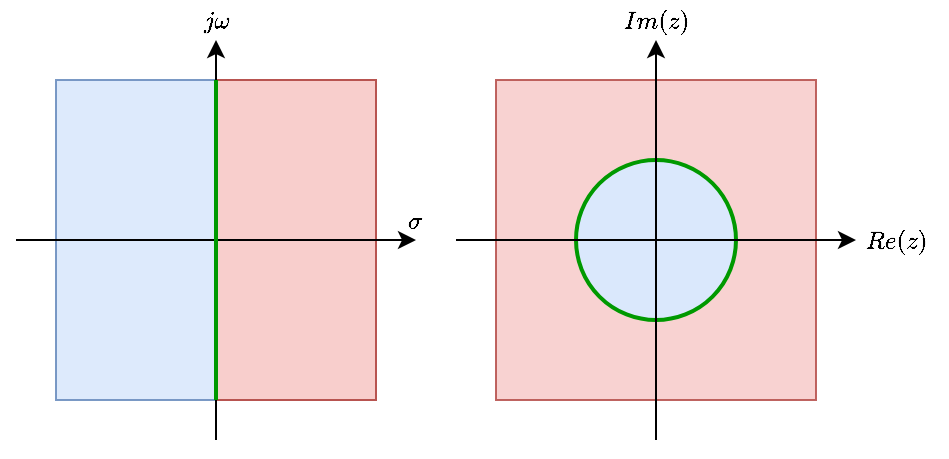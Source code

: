 <mxfile version="12.1.2" type="device" pages="1"><diagram id="umne3XQQomFyfBA3A7Y4" name="Page-1"><mxGraphModel dx="1024" dy="539" grid="1" gridSize="10" guides="1" tooltips="1" connect="1" arrows="1" fold="1" page="1" pageScale="1" pageWidth="827" pageHeight="1169" math="1" shadow="0"><root><mxCell id="0"/><mxCell id="1" parent="0"/><mxCell id="kkrvq98AylyFeUJS5HXt-1" value="" style="whiteSpace=wrap;html=1;aspect=fixed;strokeWidth=1;opacity=90;fillColor=#f8cecc;strokeColor=#b85450;" vertex="1" parent="1"><mxGeometry x="380" y="160" width="160" height="160" as="geometry"/></mxCell><mxCell id="5ldu_SX3MqysvoyXDP6A-8" value="" style="rounded=0;whiteSpace=wrap;html=1;strokeWidth=1;fillColor=#f8cecc;strokeColor=#b85450;" parent="1" vertex="1"><mxGeometry x="240" y="160" width="80" height="160" as="geometry"/></mxCell><mxCell id="5ldu_SX3MqysvoyXDP6A-9" value="" style="rounded=0;whiteSpace=wrap;html=1;strokeWidth=1;opacity=90;fillColor=#dae8fc;strokeColor=#6c8ebf;" parent="1" vertex="1"><mxGeometry x="160" y="160" width="80" height="160" as="geometry"/></mxCell><mxCell id="5ldu_SX3MqysvoyXDP6A-5" value="" style="ellipse;whiteSpace=wrap;html=1;aspect=fixed;fillColor=#dae8fc;strokeColor=#009900;strokeWidth=2;" parent="1" vertex="1"><mxGeometry x="420" y="200" width="80" height="80" as="geometry"/></mxCell><mxCell id="5ldu_SX3MqysvoyXDP6A-1" value="" style="endArrow=classic;html=1;strokeWidth=1;" parent="1" edge="1"><mxGeometry width="50" height="50" relative="1" as="geometry"><mxPoint x="140" y="240" as="sourcePoint"/><mxPoint x="340" y="240" as="targetPoint"/></mxGeometry></mxCell><mxCell id="5ldu_SX3MqysvoyXDP6A-3" value="" style="endArrow=classic;html=1;strokeWidth=1;" parent="1" edge="1"><mxGeometry width="50" height="50" relative="1" as="geometry"><mxPoint x="360" y="240" as="sourcePoint"/><mxPoint x="560" y="240" as="targetPoint"/></mxGeometry></mxCell><mxCell id="5ldu_SX3MqysvoyXDP6A-4" value="" style="endArrow=classic;html=1;strokeWidth=1;" parent="1" edge="1"><mxGeometry width="50" height="50" relative="1" as="geometry"><mxPoint x="460" y="340" as="sourcePoint"/><mxPoint x="460" y="140" as="targetPoint"/></mxGeometry></mxCell><mxCell id="5ldu_SX3MqysvoyXDP6A-2" value="" style="endArrow=classic;html=1;strokeWidth=1;" parent="1" edge="1"><mxGeometry width="50" height="50" relative="1" as="geometry"><mxPoint x="240" y="340" as="sourcePoint"/><mxPoint x="240" y="140" as="targetPoint"/></mxGeometry></mxCell><mxCell id="kkrvq98AylyFeUJS5HXt-2" value="" style="endArrow=none;html=1;strokeWidth=2;strokeColor=#009900;" edge="1" parent="1"><mxGeometry width="50" height="50" relative="1" as="geometry"><mxPoint x="240" y="320" as="sourcePoint"/><mxPoint x="240" y="160" as="targetPoint"/></mxGeometry></mxCell><mxCell id="kkrvq98AylyFeUJS5HXt-4" value="&lt;div&gt;$$j\omega$$&lt;/div&gt;" style="text;html=1;strokeColor=none;fillColor=none;align=center;verticalAlign=middle;whiteSpace=wrap;rounded=0;fontFamily=Verdana;opacity=90;" vertex="1" parent="1"><mxGeometry x="220" y="120" width="40" height="20" as="geometry"/></mxCell><mxCell id="kkrvq98AylyFeUJS5HXt-5" value="&lt;div&gt;$$\sigma$$&lt;/div&gt;" style="text;html=1;strokeColor=none;fillColor=none;align=center;verticalAlign=middle;whiteSpace=wrap;rounded=0;fontFamily=Verdana;opacity=90;" vertex="1" parent="1"><mxGeometry x="320" y="220" width="40" height="20" as="geometry"/></mxCell><mxCell id="kkrvq98AylyFeUJS5HXt-7" value="&lt;div&gt;$$Im(z)$$&lt;/div&gt;" style="text;html=1;strokeColor=none;fillColor=none;align=center;verticalAlign=middle;whiteSpace=wrap;rounded=0;fontFamily=Verdana;opacity=90;" vertex="1" parent="1"><mxGeometry x="440" y="120" width="40" height="20" as="geometry"/></mxCell><mxCell id="kkrvq98AylyFeUJS5HXt-8" value="&lt;div&gt;$$Re(z)$$&lt;/div&gt;" style="text;html=1;strokeColor=none;fillColor=none;align=center;verticalAlign=middle;whiteSpace=wrap;rounded=0;fontFamily=Verdana;opacity=90;" vertex="1" parent="1"><mxGeometry x="560" y="230" width="40" height="20" as="geometry"/></mxCell></root></mxGraphModel></diagram></mxfile>